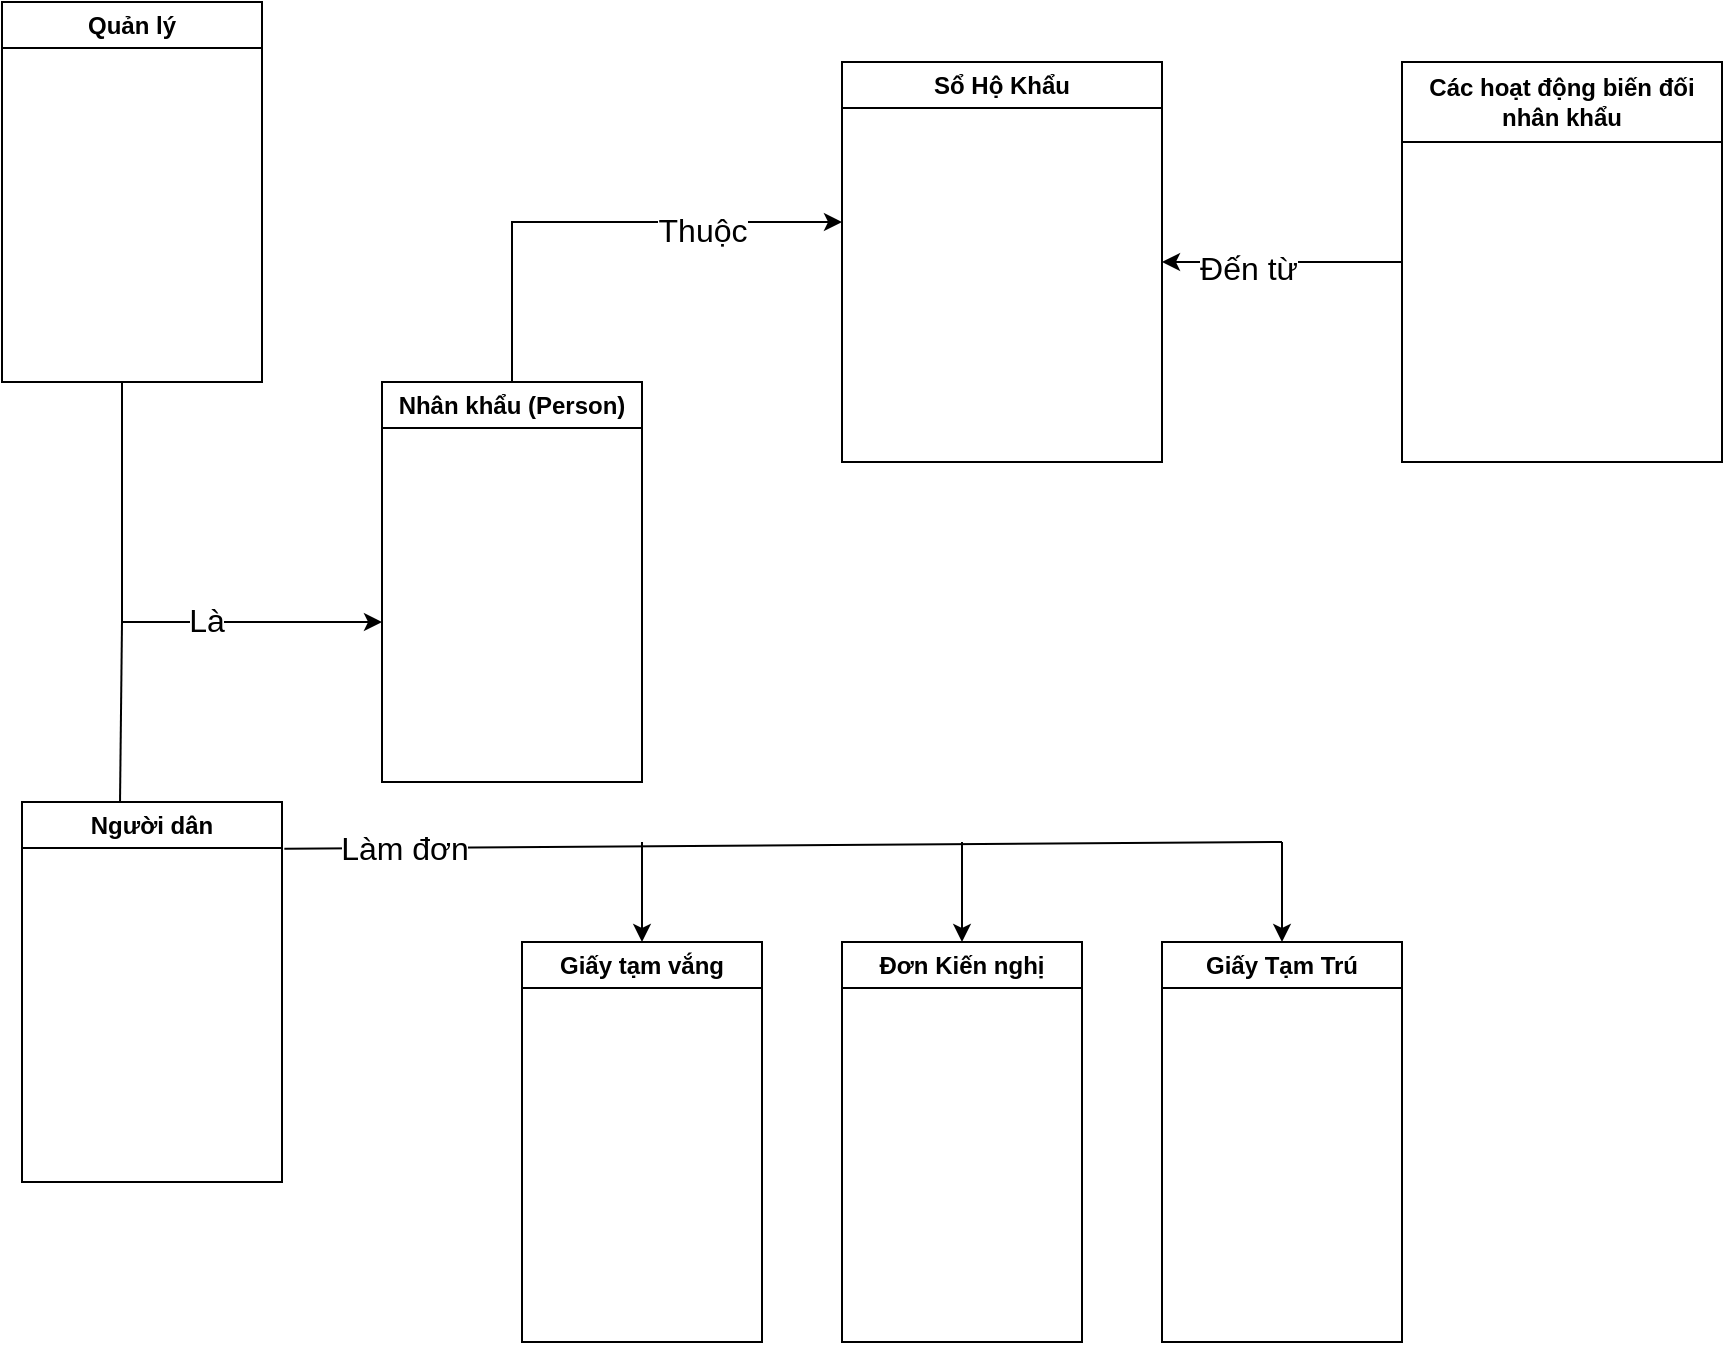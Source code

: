 <mxfile version="20.6.0" type="device"><diagram name="Page-1" id="5f0bae14-7c28-e335-631c-24af17079c00"><mxGraphModel dx="1221" dy="681" grid="1" gridSize="10" guides="1" tooltips="1" connect="1" arrows="1" fold="1" page="1" pageScale="1" pageWidth="1100" pageHeight="850" background="none" math="0" shadow="0"><root><mxCell id="0"/><mxCell id="1" parent="0"/><mxCell id="ay_zuUl8yK02cLLyJeNM-1" value="Nhân khẩu (Person)" style="swimlane;whiteSpace=wrap;html=1;startSize=23;" vertex="1" parent="1"><mxGeometry x="210" y="200" width="130" height="200" as="geometry"/></mxCell><mxCell id="ay_zuUl8yK02cLLyJeNM-2" value="Sổ Hộ Khẩu" style="swimlane;whiteSpace=wrap;html=1;" vertex="1" parent="1"><mxGeometry x="440" y="40" width="160" height="200" as="geometry"/></mxCell><mxCell id="ay_zuUl8yK02cLLyJeNM-3" value="Quản lý" style="swimlane;whiteSpace=wrap;html=1;startSize=23;" vertex="1" parent="1"><mxGeometry x="20" y="10" width="130" height="190" as="geometry"/></mxCell><mxCell id="ay_zuUl8yK02cLLyJeNM-4" value="Người dân" style="swimlane;whiteSpace=wrap;html=1;startSize=23;" vertex="1" parent="1"><mxGeometry x="30" y="410" width="130" height="190" as="geometry"/></mxCell><mxCell id="ay_zuUl8yK02cLLyJeNM-6" value="Đơn Kiến nghị" style="swimlane;whiteSpace=wrap;html=1;" vertex="1" parent="1"><mxGeometry x="440" y="480" width="120" height="200" as="geometry"/></mxCell><mxCell id="ay_zuUl8yK02cLLyJeNM-8" value="Giấy Tạm Trú" style="swimlane;whiteSpace=wrap;html=1;" vertex="1" parent="1"><mxGeometry x="600" y="480" width="120" height="200" as="geometry"/></mxCell><mxCell id="ay_zuUl8yK02cLLyJeNM-9" value="Giấy tạm vắng" style="swimlane;whiteSpace=wrap;html=1;" vertex="1" parent="1"><mxGeometry x="280" y="480" width="120" height="200" as="geometry"/></mxCell><mxCell id="ay_zuUl8yK02cLLyJeNM-21" style="edgeStyle=orthogonalEdgeStyle;rounded=0;orthogonalLoop=1;jettySize=auto;html=1;entryX=1;entryY=0.5;entryDx=0;entryDy=0;fontSize=16;" edge="1" parent="1" source="ay_zuUl8yK02cLLyJeNM-10" target="ay_zuUl8yK02cLLyJeNM-2"><mxGeometry relative="1" as="geometry"/></mxCell><mxCell id="ay_zuUl8yK02cLLyJeNM-22" value="Đến từ" style="edgeLabel;html=1;align=center;verticalAlign=middle;resizable=0;points=[];fontSize=16;" vertex="1" connectable="0" parent="ay_zuUl8yK02cLLyJeNM-21"><mxGeometry x="0.286" y="3" relative="1" as="geometry"><mxPoint as="offset"/></mxGeometry></mxCell><mxCell id="ay_zuUl8yK02cLLyJeNM-10" value="Các hoạt động biến đối nhân khẩu" style="swimlane;whiteSpace=wrap;html=1;startSize=40;" vertex="1" parent="1"><mxGeometry x="720" y="40" width="160" height="200" as="geometry"/></mxCell><mxCell id="ay_zuUl8yK02cLLyJeNM-12" value="" style="endArrow=classic;html=1;rounded=0;fontSize=14;" edge="1" parent="1"><mxGeometry width="50" height="50" relative="1" as="geometry"><mxPoint x="80" y="200" as="sourcePoint"/><mxPoint x="210" y="320" as="targetPoint"/><Array as="points"><mxPoint x="80" y="320"/></Array></mxGeometry></mxCell><mxCell id="ay_zuUl8yK02cLLyJeNM-13" value="Là" style="edgeLabel;html=1;align=center;verticalAlign=middle;resizable=0;points=[];fontSize=16;" vertex="1" connectable="0" parent="ay_zuUl8yK02cLLyJeNM-12"><mxGeometry x="0.296" y="1" relative="1" as="geometry"><mxPoint as="offset"/></mxGeometry></mxCell><mxCell id="ay_zuUl8yK02cLLyJeNM-15" value="" style="endArrow=none;html=1;rounded=0;exitX=0.377;exitY=-0.001;exitDx=0;exitDy=0;exitPerimeter=0;" edge="1" parent="1" source="ay_zuUl8yK02cLLyJeNM-4"><mxGeometry width="50" height="50" relative="1" as="geometry"><mxPoint x="270" y="410" as="sourcePoint"/><mxPoint x="80" y="320" as="targetPoint"/></mxGeometry></mxCell><mxCell id="ay_zuUl8yK02cLLyJeNM-16" value="" style="endArrow=classic;html=1;rounded=0;fontSize=16;exitX=0.5;exitY=0;exitDx=0;exitDy=0;" edge="1" parent="1" source="ay_zuUl8yK02cLLyJeNM-1"><mxGeometry width="50" height="50" relative="1" as="geometry"><mxPoint x="480" y="140" as="sourcePoint"/><mxPoint x="440" y="120" as="targetPoint"/><Array as="points"><mxPoint x="275" y="120"/><mxPoint x="350" y="120"/></Array></mxGeometry></mxCell><mxCell id="ay_zuUl8yK02cLLyJeNM-18" value="Thuộc" style="edgeLabel;html=1;align=center;verticalAlign=middle;resizable=0;points=[];fontSize=16;" vertex="1" connectable="0" parent="ay_zuUl8yK02cLLyJeNM-16"><mxGeometry x="0.424" y="-4" relative="1" as="geometry"><mxPoint as="offset"/></mxGeometry></mxCell><mxCell id="ay_zuUl8yK02cLLyJeNM-23" value="" style="endArrow=none;html=1;rounded=0;fontSize=16;exitX=1.009;exitY=0.123;exitDx=0;exitDy=0;exitPerimeter=0;" edge="1" parent="1" source="ay_zuUl8yK02cLLyJeNM-4"><mxGeometry width="50" height="50" relative="1" as="geometry"><mxPoint x="390" y="580" as="sourcePoint"/><mxPoint x="660" y="430" as="targetPoint"/></mxGeometry></mxCell><mxCell id="ay_zuUl8yK02cLLyJeNM-28" value="Làm đơn" style="edgeLabel;html=1;align=center;verticalAlign=middle;resizable=0;points=[];fontSize=16;" vertex="1" connectable="0" parent="ay_zuUl8yK02cLLyJeNM-23"><mxGeometry x="-0.761" relative="1" as="geometry"><mxPoint as="offset"/></mxGeometry></mxCell><mxCell id="ay_zuUl8yK02cLLyJeNM-24" value="" style="endArrow=classic;html=1;rounded=0;fontSize=16;entryX=0.5;entryY=0;entryDx=0;entryDy=0;" edge="1" parent="1" target="ay_zuUl8yK02cLLyJeNM-9"><mxGeometry width="50" height="50" relative="1" as="geometry"><mxPoint x="340" y="430" as="sourcePoint"/><mxPoint x="440" y="530" as="targetPoint"/></mxGeometry></mxCell><mxCell id="ay_zuUl8yK02cLLyJeNM-25" value="" style="endArrow=classic;html=1;rounded=0;fontSize=16;entryX=0.5;entryY=0;entryDx=0;entryDy=0;" edge="1" parent="1" target="ay_zuUl8yK02cLLyJeNM-6"><mxGeometry width="50" height="50" relative="1" as="geometry"><mxPoint x="500" y="430" as="sourcePoint"/><mxPoint x="440" y="530" as="targetPoint"/></mxGeometry></mxCell><mxCell id="ay_zuUl8yK02cLLyJeNM-27" value="" style="endArrow=classic;html=1;rounded=0;fontSize=16;entryX=0.5;entryY=0;entryDx=0;entryDy=0;" edge="1" parent="1" target="ay_zuUl8yK02cLLyJeNM-8"><mxGeometry width="50" height="50" relative="1" as="geometry"><mxPoint x="660" y="430" as="sourcePoint"/><mxPoint x="440" y="530" as="targetPoint"/></mxGeometry></mxCell></root></mxGraphModel></diagram></mxfile>